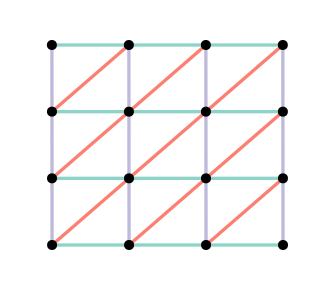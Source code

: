 <?xml version="1.0"?>
<!DOCTYPE ipe SYSTEM "ipe.dtd">
<ipe version="70218" creator="Ipe 7.2.18">
<info created="D:20201026074129" modified="D:20201028084823"/>
<ipestyle name="basic">
<symbol name="arrow/arc(spx)">
<path stroke="sym-stroke" fill="sym-stroke" pen="sym-pen">
0 0 m
-1 0.333 l
-1 -0.333 l
h
</path>
</symbol>
<symbol name="arrow/farc(spx)">
<path stroke="sym-stroke" fill="white" pen="sym-pen">
0 0 m
-1 0.333 l
-1 -0.333 l
h
</path>
</symbol>
<symbol name="arrow/ptarc(spx)">
<path stroke="sym-stroke" fill="sym-stroke" pen="sym-pen">
0 0 m
-1 0.333 l
-0.8 0 l
-1 -0.333 l
h
</path>
</symbol>
<symbol name="arrow/fptarc(spx)">
<path stroke="sym-stroke" fill="white" pen="sym-pen">
0 0 m
-1 0.333 l
-0.8 0 l
-1 -0.333 l
h
</path>
</symbol>
<symbol name="mark/circle(sx)" transformations="translations">
<path fill="sym-stroke">
0.6 0 0 0.6 0 0 e
0.4 0 0 0.4 0 0 e
</path>
</symbol>
<symbol name="mark/disk(sx)" transformations="translations">
<path fill="sym-stroke">
0.6 0 0 0.6 0 0 e
</path>
</symbol>
<symbol name="mark/fdisk(sfx)" transformations="translations">
<group>
<path fill="sym-fill">
0.5 0 0 0.5 0 0 e
</path>
<path fill="sym-stroke" fillrule="eofill">
0.6 0 0 0.6 0 0 e
0.4 0 0 0.4 0 0 e
</path>
</group>
</symbol>
<symbol name="mark/box(sx)" transformations="translations">
<path fill="sym-stroke" fillrule="eofill">
-0.6 -0.6 m
0.6 -0.6 l
0.6 0.6 l
-0.6 0.6 l
h
-0.4 -0.4 m
0.4 -0.4 l
0.4 0.4 l
-0.4 0.4 l
h
</path>
</symbol>
<symbol name="mark/square(sx)" transformations="translations">
<path fill="sym-stroke">
-0.6 -0.6 m
0.6 -0.6 l
0.6 0.6 l
-0.6 0.6 l
h
</path>
</symbol>
<symbol name="mark/fsquare(sfx)" transformations="translations">
<group>
<path fill="sym-fill">
-0.5 -0.5 m
0.5 -0.5 l
0.5 0.5 l
-0.5 0.5 l
h
</path>
<path fill="sym-stroke" fillrule="eofill">
-0.6 -0.6 m
0.6 -0.6 l
0.6 0.6 l
-0.6 0.6 l
h
-0.4 -0.4 m
0.4 -0.4 l
0.4 0.4 l
-0.4 0.4 l
h
</path>
</group>
</symbol>
<symbol name="mark/cross(sx)" transformations="translations">
<group>
<path fill="sym-stroke">
-0.43 -0.57 m
0.57 0.43 l
0.43 0.57 l
-0.57 -0.43 l
h
</path>
<path fill="sym-stroke">
-0.43 0.57 m
0.57 -0.43 l
0.43 -0.57 l
-0.57 0.43 l
h
</path>
</group>
</symbol>
<symbol name="arrow/fnormal(spx)">
<path stroke="sym-stroke" fill="white" pen="sym-pen">
0 0 m
-1 0.333 l
-1 -0.333 l
h
</path>
</symbol>
<symbol name="arrow/pointed(spx)">
<path stroke="sym-stroke" fill="sym-stroke" pen="sym-pen">
0 0 m
-1 0.333 l
-0.8 0 l
-1 -0.333 l
h
</path>
</symbol>
<symbol name="arrow/fpointed(spx)">
<path stroke="sym-stroke" fill="white" pen="sym-pen">
0 0 m
-1 0.333 l
-0.8 0 l
-1 -0.333 l
h
</path>
</symbol>
<symbol name="arrow/linear(spx)">
<path stroke="sym-stroke" pen="sym-pen">
-1 0.333 m
0 0 l
-1 -0.333 l
</path>
</symbol>
<symbol name="arrow/fdouble(spx)">
<path stroke="sym-stroke" fill="white" pen="sym-pen">
0 0 m
-1 0.333 l
-1 -0.333 l
h
-1 0 m
-2 0.333 l
-2 -0.333 l
h
</path>
</symbol>
<symbol name="arrow/double(spx)">
<path stroke="sym-stroke" fill="sym-stroke" pen="sym-pen">
0 0 m
-1 0.333 l
-1 -0.333 l
h
-1 0 m
-2 0.333 l
-2 -0.333 l
h
</path>
</symbol>
<symbol name="arrow/mid-normal(spx)">
<path stroke="sym-stroke" fill="sym-stroke" pen="sym-pen">
0.5 0 m
-0.5 0.333 l
-0.5 -0.333 l
h
</path>
</symbol>
<symbol name="arrow/mid-fnormal(spx)">
<path stroke="sym-stroke" fill="white" pen="sym-pen">
0.5 0 m
-0.5 0.333 l
-0.5 -0.333 l
h
</path>
</symbol>
<symbol name="arrow/mid-pointed(spx)">
<path stroke="sym-stroke" fill="sym-stroke" pen="sym-pen">
0.5 0 m
-0.5 0.333 l
-0.3 0 l
-0.5 -0.333 l
h
</path>
</symbol>
<symbol name="arrow/mid-fpointed(spx)">
<path stroke="sym-stroke" fill="white" pen="sym-pen">
0.5 0 m
-0.5 0.333 l
-0.3 0 l
-0.5 -0.333 l
h
</path>
</symbol>
<symbol name="arrow/mid-double(spx)">
<path stroke="sym-stroke" fill="sym-stroke" pen="sym-pen">
1 0 m
0 0.333 l
0 -0.333 l
h
0 0 m
-1 0.333 l
-1 -0.333 l
h
</path>
</symbol>
<symbol name="arrow/mid-fdouble(spx)">
<path stroke="sym-stroke" fill="white" pen="sym-pen">
1 0 m
0 0.333 l
0 -0.333 l
h
0 0 m
-1 0.333 l
-1 -0.333 l
h
</path>
</symbol>
<pen name="heavier" value="0.8"/>
<pen name="fat" value="1.2"/>
<pen name="ultrafat" value="2"/>
<symbolsize name="large" value="5"/>
<symbolsize name="small" value="2"/>
<symbolsize name="tiny" value="1.1"/>
<arrowsize name="large" value="10"/>
<arrowsize name="small" value="5"/>
<arrowsize name="tiny" value="3"/>
<color name="red" value="1 0 0"/>
<color name="blue" value="0 0 1"/>
<color name="green" value="0 1 0"/>
<color name="yellow" value="1 1 0"/>
<color name="orange" value="1 0.647 0"/>
<color name="gold" value="1 0.843 0"/>
<color name="purple" value="0.627 0.125 0.941"/>
<color name="gray" value="0.745"/>
<color name="brown" value="0.647 0.165 0.165"/>
<color name="navy" value="0 0 0.502"/>
<color name="pink" value="1 0.753 0.796"/>
<color name="seagreen" value="0.18 0.545 0.341"/>
<color name="turquoise" value="0.251 0.878 0.816"/>
<color name="violet" value="0.933 0.51 0.933"/>
<color name="darkblue" value="0 0 0.545"/>
<color name="darkcyan" value="0 0.545 0.545"/>
<color name="darkgray" value="0.663"/>
<color name="darkgreen" value="0 0.392 0"/>
<color name="darkmagenta" value="0.545 0 0.545"/>
<color name="darkorange" value="1 0.549 0"/>
<color name="darkred" value="0.545 0 0"/>
<color name="lightblue" value="0.678 0.847 0.902"/>
<color name="lightcyan" value="0.878 1 1"/>
<color name="lightgray" value="0.827"/>
<color name="lightgreen" value="0.565 0.933 0.565"/>
<color name="lightyellow" value="1 1 0.878"/>
<dashstyle name="dotted" value="[1 3] 0"/>
<dashstyle name="dashed" value="[4] 0"/>
<dashstyle name="dash dotted" value="[4 2 1 2] 0"/>
<dashstyle name="dash dot dotted" value="[4 2 1 2 1 2] 0"/>
<textsize name="large" value="\large"/>
<textsize name="small" value="\small"/>
<textsize name="tiny" value="\tiny"/>
<textsize name="Large" value="\Large"/>
<textsize name="LARGE" value="\LARGE"/>
<textsize name="huge" value="\huge"/>
<textsize name="Huge" value="\Huge"/>
<textsize name="footnote" value="\footnotesize"/>
<textstyle name="center" begin="\begin{center}" end="\end{center}"/>
<textstyle name="itemize" begin="\begin{itemize}" end="\end{itemize}"/>
<textstyle name="item" begin="\begin{itemize}\item{}" end="\end{itemize}"/>
<gridsize name="4 pts" value="4"/>
<gridsize name="8 pts (~3 mm)" value="8"/>
<gridsize name="16 pts (~6 mm)" value="16"/>
<gridsize name="32 pts (~12 mm)" value="32"/>
<gridsize name="10 pts (~3.5 mm)" value="10"/>
<gridsize name="20 pts (~7 mm)" value="20"/>
<gridsize name="14 pts (~5 mm)" value="14"/>
<gridsize name="28 pts (~10 mm)" value="28"/>
<gridsize name="56 pts (~20 mm)" value="56"/>
<anglesize name="90 deg" value="90"/>
<anglesize name="60 deg" value="60"/>
<anglesize name="45 deg" value="45"/>
<anglesize name="30 deg" value="30"/>
<anglesize name="22.5 deg" value="22.5"/>
<opacity name="10%" value="0.1"/>
<opacity name="30%" value="0.3"/>
<opacity name="50%" value="0.5"/>
<opacity name="75%" value="0.75"/>
<tiling name="falling" angle="-60" step="4" width="1"/>
<tiling name="rising" angle="30" step="4" width="1"/>
</ipestyle>
<ipestyle name="brew">
<pen name="fattyfatfat" value="4"/>
<color name="aliceblue" value="0.941 0.973 1"/>
<color name="brew1" value="0.552 0.827 0.78"/>
<color name="brew2" value="1 1 0.701"/>
<color name="brew3" value="0.745 0.729 0.854"/>
<color name="brew4" value="0.984 0.501 0.447"/>
<color name="brew5" value="0.501 0.694 0.827"/>
<color name="brew6" value="0.992 0.705 0.384"/>
<color name="brew7" value="0.701 0.87 0.411"/>
<color name="brew8" value="0.988 0.803 0.898"/>
</ipestyle>
<page>
<layer name="hex-board"/>
<layer name="H_4"/>
<view layers="H_4" active="H_4"/>
<view layers="hex-board H_4" active="H_4"/>
<path layer="H_4" stroke="brew4" pen="fat">
228.003 528.175 m
255.693 552.175 l
</path>
<path stroke="brew4" pen="fat">
200.29 528.175 m
227.981 552.175 l
</path>
<path stroke="brew4" pen="fat">
172.577 528.175 m
200.268 552.174 l
</path>
<path stroke="brew4" pen="fat">
227.981 552.175 m
255.671 576.175 l
</path>
<path stroke="brew4" pen="fat">
200.268 552.174 m
227.959 576.174 l
</path>
<path stroke="brew4" pen="fat">
172.555 552.174 m
200.246 576.174 l
</path>
<path stroke="brew4" pen="fat">
227.959 576.174 m
255.649 600.174 l
</path>
<path stroke="brew4" pen="fat">
200.246 576.174 m
227.937 600.174 l
</path>
<path stroke="brew4" pen="fat">
172.533 576.174 m
200.224 600.173 l
</path>
<path layer="hex-board" matrix="0.576875 -0.5 -1.00082 -0.866025 720.848 1282.43" stroke="lightgray">
272 640 m
264 653.856 l
248 653.856 l
240 640 l
248 626.144 l
264 626.144 l
h
</path>
<path matrix="0.576875 -0.5 -1.00082 -0.866025 720.826 1258.43" stroke="lightgray">
272 640 m
264 653.856 l
248 653.856 l
240 640 l
248 626.144 l
264 626.144 l
h
</path>
<path matrix="0.576875 -0.5 -1.00082 -0.866025 720.804 1234.43" stroke="lightgray">
272 640 m
264 653.856 l
248 653.856 l
240 640 l
248 626.144 l
264 626.144 l
h
</path>
<path matrix="0.576875 -0.5 -1.00082 -0.866025 720.782 1210.43" stroke="lightgray">
272 640 m
264 653.856 l
248 653.856 l
240 640 l
248 626.144 l
264 626.144 l
h
</path>
<path matrix="0.576875 -0.5 -1.00082 -0.866025 665.423 1282.43" stroke="lightgray">
272 640 m
264 653.856 l
248 653.856 l
240 640 l
248 626.144 l
264 626.144 l
h
</path>
<path matrix="0.576875 -0.5 -1.00082 -0.866025 665.401 1258.43" stroke="lightgray">
272 640 m
264 653.856 l
248 653.856 l
240 640 l
248 626.144 l
264 626.144 l
h
</path>
<path matrix="0.576875 -0.5 -1.00082 -0.866025 665.379 1234.43" stroke="lightgray">
272 640 m
264 653.856 l
248 653.856 l
240 640 l
248 626.144 l
264 626.144 l
h
</path>
<path matrix="0.576875 -0.5 -1.00082 -0.866025 665.357 1210.43" stroke="lightgray">
272 640 m
264 653.856 l
248 653.856 l
240 640 l
248 626.144 l
264 626.144 l
h
</path>
<path matrix="0.576875 -0.5 -1.00082 -0.866025 693.136 1282.43" stroke="lightgray">
272 640 m
264 653.856 l
248 653.856 l
240 640 l
248 626.144 l
264 626.144 l
h
</path>
<path matrix="0.576875 -0.5 -1.00082 -0.866025 693.114 1258.43" stroke="lightgray">
272 640 m
264 653.856 l
248 653.856 l
240 640 l
248 626.144 l
264 626.144 l
h
</path>
<path matrix="0.576875 -0.5 -1.00082 -0.866025 693.092 1234.43" stroke="lightgray">
272 640 m
264 653.856 l
248 653.856 l
240 640 l
248 626.144 l
264 626.144 l
h
</path>
<path matrix="0.576875 -0.5 -1.00082 -0.866025 693.07 1210.43" stroke="lightgray">
272 640 m
264 653.856 l
248 653.856 l
240 640 l
248 626.144 l
264 626.144 l
h
</path>
<path matrix="0.576875 -0.5 -1.00082 -0.866025 748.56 1282.43" stroke="lightgray">
272 640 m
264 653.856 l
248 653.856 l
240 640 l
248 626.144 l
264 626.144 l
h
</path>
<path matrix="0.576875 -0.5 -1.00082 -0.866025 748.539 1258.43" stroke="lightgray">
272 640 m
264 653.856 l
248 653.856 l
240 640 l
248 626.144 l
264 626.144 l
h
</path>
<path matrix="0.576875 -0.5 -1.00082 -0.866025 748.516 1234.43" stroke="lightgray">
272 640 m
264 653.856 l
248 653.856 l
240 640 l
248 626.144 l
264 626.144 l
h
</path>
<path matrix="0.576875 -0.5 -1.00082 -0.866025 748.495 1210.43" stroke="lightgray">
272 640 m
264 653.856 l
248 653.856 l
240 640 l
248 626.144 l
264 626.144 l
h
</path>
<path layer="H_4" matrix="1 0 -0.578301 1 296.192 0" stroke="brew1" pen="fat">
181.829 528.175 m
209.542 528.175 l
</path>
<path matrix="1 0 -0.578301 1 296.192 0" stroke="brew3" pen="fat">
181.829 528.175 m
195.686 552.175 l
</path>
<path matrix="1 0 -0.578301 1 296.192 0" stroke="brew1" pen="fat">
195.686 552.175 m
223.399 552.174 l
</path>
<path matrix="1 0 -0.578301 1 296.192 0" stroke="brew3" pen="fat">
223.399 552.174 m
209.542 528.175 l
</path>
<path matrix="1 0 -0.578301 1 296.192 0" stroke="brew3" pen="fat">
195.686 552.175 m
209.543 576.174 l
</path>
<path matrix="1 0 -0.578301 1 296.192 0" stroke="brew1" pen="fat">
209.543 576.174 m
237.256 576.174 l
</path>
<path matrix="1 0 -0.578301 1 296.192 0" stroke="brew3" pen="fat">
237.256 576.174 m
223.399 552.174 l
</path>
<path matrix="1 0 -0.578301 1 296.192 0" stroke="brew3" pen="fat">
209.543 576.174 m
223.4 600.174 l
</path>
<path matrix="1 0 -0.578301 1 296.192 0" stroke="brew1" pen="fat">
223.4 600.174 m
251.113 600.173 l
</path>
<path matrix="1 0 -0.578301 1 296.192 0" stroke="brew3" pen="fat">
251.113 600.173 m
237.256 576.174 l
</path>
<path matrix="1 0 -0.578301 1 296.192 0" stroke="brew1" pen="fat">
251.113 600.173 m
278.826 600.174 l
</path>
<path matrix="1 0 -0.578301 1 296.192 0" stroke="brew3" pen="fat">
278.826 600.174 m
264.969 576.174 l
</path>
<path matrix="1 0 -0.578301 1 296.192 0" stroke="brew1" pen="fat">
264.969 576.174 m
237.256 576.174 l
</path>
<path matrix="1 0 -0.578301 1 296.192 0" stroke="brew1" pen="fat">
223.399 552.174 m
251.112 552.175 l
</path>
<path matrix="1 0 -0.578301 1 296.192 0" stroke="brew3" pen="fat">
251.112 552.175 m
264.969 576.174 l
</path>
<path matrix="1 0 -0.578301 1 296.192 0" stroke="brew1" pen="fat">
209.542 528.175 m
237.255 528.175 l
</path>
<path matrix="1 0 -0.578301 1 296.192 0" stroke="brew3" pen="fat">
237.255 528.175 m
251.112 552.175 l
</path>
<path matrix="1 0 -0.578301 1 296.192 0" stroke="brew1" pen="fat">
278.826 600.174 m
306.538 600.174 l
</path>
<path matrix="1 0 -0.578301 1 296.192 0" stroke="brew1" pen="fat">
264.969 576.174 m
292.681 576.175 l
</path>
<path matrix="1 0 -0.578301 1 296.192 0" stroke="brew1" pen="fat">
251.112 552.175 m
278.824 552.175 l
</path>
<path matrix="1 0 -0.578301 1 296.192 0" stroke="brew1" pen="fat">
237.255 528.175 m
264.967 528.176 l
</path>
<path matrix="1 0 -0.578301 1 296.192 0" stroke="brew3" pen="fat">
264.967 528.176 m
278.824 552.175 l
</path>
<path matrix="1 0 -0.578301 1 296.192 0" stroke="brew3" pen="fat">
278.824 552.175 m
292.681 576.175 l
</path>
<path matrix="1 0 -0.578301 1 296.192 0" stroke="brew3" pen="fat">
292.681 576.175 m
306.538 600.174 l
</path>
<use matrix="1 0 -0.578301 1 252.27 -77.1568" name="mark/disk(sx)" pos="325.796 605.332" size="normal" stroke="black"/>
<use matrix="1 0 -0.578301 1 252.248 -53.1573" name="mark/disk(sx)" pos="325.796 605.332" size="normal" stroke="black"/>
<use matrix="1 0 -0.578301 1 252.226 -29.1578" name="mark/disk(sx)" pos="325.796 605.332" size="normal" stroke="black"/>
<use matrix="1 0 -0.578301 1 252.204 -5.15825" name="mark/disk(sx)" pos="325.796 605.332" size="normal" stroke="black"/>
<use matrix="1 0 -0.578301 1 196.845 -77.157" name="mark/disk(sx)" pos="325.796 605.332" size="normal" stroke="black"/>
<use matrix="1 0 -0.578301 1 196.823 -53.1575" name="mark/disk(sx)" pos="325.796 605.332" size="normal" stroke="black"/>
<use matrix="1 0 -0.578301 1 196.801 -29.158" name="mark/disk(sx)" pos="325.796 605.332" size="normal" stroke="black"/>
<use matrix="1 0 -0.578301 1 196.779 -5.15848" name="mark/disk(sx)" pos="325.796 605.332" size="normal" stroke="black"/>
<use matrix="1 0 -0.578301 1 224.558 -77.1571" name="mark/disk(sx)" pos="325.796 605.332" size="normal" stroke="black"/>
<use matrix="1 0 -0.578301 1 224.536 -53.1576" name="mark/disk(sx)" pos="325.796 605.332" size="normal" stroke="black"/>
<use matrix="1 0 -0.578301 1 224.514 -29.1581" name="mark/disk(sx)" pos="325.796 605.332" size="normal" stroke="black"/>
<use matrix="1 0 -0.578301 1 224.492 -5.1586" name="mark/disk(sx)" pos="325.796 605.332" size="normal" stroke="black"/>
<use matrix="1 0 -0.578301 1 279.983 -77.1564" name="mark/disk(sx)" pos="325.796 605.332" size="normal" stroke="black"/>
<use matrix="1 0 -0.578301 1 279.961 -53.1569" name="mark/disk(sx)" pos="325.796 605.332" size="normal" stroke="black"/>
<use matrix="1 0 -0.578301 1 279.939 -29.1574" name="mark/disk(sx)" pos="325.796 605.332" size="normal" stroke="black"/>
<use matrix="1 0 -0.578301 1 279.917 -5.15789" name="mark/disk(sx)" pos="325.796 605.332" size="normal" stroke="black"/>
</page>
</ipe>
